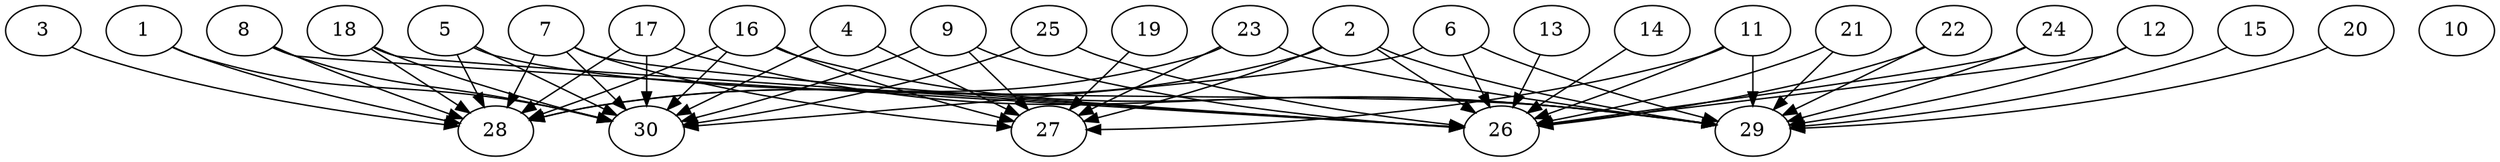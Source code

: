// DAG automatically generated by daggen at Thu Oct  3 14:04:18 2019
// ./daggen --dot -n 30 --ccr 0.3 --fat 0.9 --regular 0.7 --density 0.6 --mindata 5242880 --maxdata 52428800 
digraph G {
  1 [size="146353493", alpha="0.07", expect_size="43906048"] 
  1 -> 28 [size ="43906048"]
  1 -> 30 [size ="43906048"]
  2 [size="168560640", alpha="0.10", expect_size="50568192"] 
  2 -> 26 [size ="50568192"]
  2 -> 27 [size ="50568192"]
  2 -> 28 [size ="50568192"]
  2 -> 29 [size ="50568192"]
  3 [size="140724907", alpha="0.11", expect_size="42217472"] 
  3 -> 28 [size ="42217472"]
  4 [size="30027093", alpha="0.07", expect_size="9008128"] 
  4 -> 27 [size ="9008128"]
  4 -> 30 [size ="9008128"]
  5 [size="65689600", alpha="0.03", expect_size="19706880"] 
  5 -> 28 [size ="19706880"]
  5 -> 29 [size ="19706880"]
  5 -> 30 [size ="19706880"]
  6 [size="88674987", alpha="0.04", expect_size="26602496"] 
  6 -> 26 [size ="26602496"]
  6 -> 29 [size ="26602496"]
  6 -> 30 [size ="26602496"]
  7 [size="158774613", alpha="0.20", expect_size="47632384"] 
  7 -> 26 [size ="47632384"]
  7 -> 27 [size ="47632384"]
  7 -> 28 [size ="47632384"]
  7 -> 30 [size ="47632384"]
  8 [size="92822187", alpha="0.17", expect_size="27846656"] 
  8 -> 26 [size ="27846656"]
  8 -> 28 [size ="27846656"]
  8 -> 30 [size ="27846656"]
  9 [size="174363307", alpha="0.14", expect_size="52308992"] 
  9 -> 26 [size ="52308992"]
  9 -> 27 [size ="52308992"]
  9 -> 30 [size ="52308992"]
  10 [size="83882667", alpha="0.11", expect_size="25164800"] 
  11 [size="96730453", alpha="0.07", expect_size="29019136"] 
  11 -> 26 [size ="29019136"]
  11 -> 27 [size ="29019136"]
  11 -> 29 [size ="29019136"]
  12 [size="155559253", alpha="0.07", expect_size="46667776"] 
  12 -> 26 [size ="46667776"]
  12 -> 29 [size ="46667776"]
  13 [size="73038507", alpha="0.04", expect_size="21911552"] 
  13 -> 26 [size ="21911552"]
  14 [size="157702827", alpha="0.09", expect_size="47310848"] 
  14 -> 26 [size ="47310848"]
  15 [size="53329920", alpha="0.05", expect_size="15998976"] 
  15 -> 29 [size ="15998976"]
  16 [size="76243627", alpha="0.13", expect_size="22873088"] 
  16 -> 27 [size ="22873088"]
  16 -> 28 [size ="22873088"]
  16 -> 29 [size ="22873088"]
  16 -> 30 [size ="22873088"]
  17 [size="111377067", alpha="0.18", expect_size="33413120"] 
  17 -> 28 [size ="33413120"]
  17 -> 29 [size ="33413120"]
  17 -> 30 [size ="33413120"]
  18 [size="108055893", alpha="0.19", expect_size="32416768"] 
  18 -> 26 [size ="32416768"]
  18 -> 28 [size ="32416768"]
  18 -> 30 [size ="32416768"]
  19 [size="81664000", alpha="0.15", expect_size="24499200"] 
  19 -> 27 [size ="24499200"]
  20 [size="34027520", alpha="0.18", expect_size="10208256"] 
  20 -> 29 [size ="10208256"]
  21 [size="121794560", alpha="0.18", expect_size="36538368"] 
  21 -> 26 [size ="36538368"]
  21 -> 29 [size ="36538368"]
  22 [size="19544747", alpha="0.16", expect_size="5863424"] 
  22 -> 26 [size ="5863424"]
  22 -> 29 [size ="5863424"]
  23 [size="73338880", alpha="0.11", expect_size="22001664"] 
  23 -> 27 [size ="22001664"]
  23 -> 28 [size ="22001664"]
  23 -> 29 [size ="22001664"]
  24 [size="104007680", alpha="0.06", expect_size="31202304"] 
  24 -> 26 [size ="31202304"]
  24 -> 29 [size ="31202304"]
  25 [size="172858027", alpha="0.08", expect_size="51857408"] 
  25 -> 26 [size ="51857408"]
  25 -> 30 [size ="51857408"]
  26 [size="54756693", alpha="0.20", expect_size="16427008"] 
  27 [size="156334080", alpha="0.09", expect_size="46900224"] 
  28 [size="143875413", alpha="0.07", expect_size="43162624"] 
  29 [size="139141120", alpha="0.06", expect_size="41742336"] 
  30 [size="102683307", alpha="0.13", expect_size="30804992"] 
}

